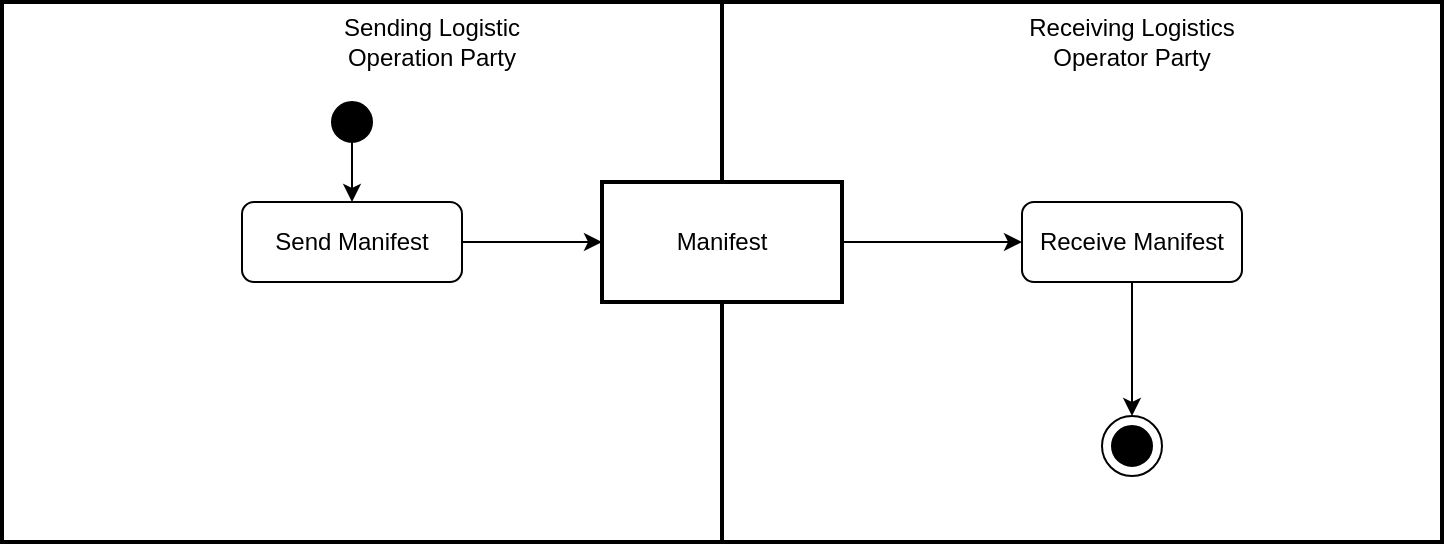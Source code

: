 <?xml version="1.0" encoding="UTF-8"?>
<mxfile version="13.1.3" type="google"><diagram id="db2bVVfNX6kb9CV8m8sJ" name="Page-1"><mxGraphModel dx="1038" dy="536" grid="1" gridSize="10" guides="1" tooltips="1" connect="1" arrows="1" fold="1" page="1" pageScale="1" pageWidth="827" pageHeight="1169" math="0" shadow="0"><root><mxCell id="0"/><mxCell id="1" parent="0"/><mxCell id="z_Pagm8OeHW6UBPKZrJR-15" value="" style="rounded=0;whiteSpace=wrap;html=1;strokeWidth=2;" parent="1" vertex="1"><mxGeometry x="40" y="50" width="360" height="270" as="geometry"/></mxCell><mxCell id="z_Pagm8OeHW6UBPKZrJR-16" value="" style="rounded=0;whiteSpace=wrap;html=1;strokeWidth=2;" parent="1" vertex="1"><mxGeometry x="400" y="50" width="360" height="270" as="geometry"/></mxCell><mxCell id="z_Pagm8OeHW6UBPKZrJR-26" value="" style="edgeStyle=orthogonalEdgeStyle;rounded=0;orthogonalLoop=1;jettySize=auto;html=1;entryX=0.5;entryY=0;entryDx=0;entryDy=0;" parent="1" source="z_Pagm8OeHW6UBPKZrJR-17" target="z_Pagm8OeHW6UBPKZrJR-21" edge="1"><mxGeometry relative="1" as="geometry"><mxPoint x="215" y="200" as="targetPoint"/></mxGeometry></mxCell><mxCell id="z_Pagm8OeHW6UBPKZrJR-17" value="" style="ellipse;whiteSpace=wrap;html=1;aspect=fixed;strokeWidth=1;fillColor=#000000;" parent="1" vertex="1"><mxGeometry x="205" y="100" width="20" height="20" as="geometry"/></mxCell><mxCell id="z_Pagm8OeHW6UBPKZrJR-18" value="Sending Logistic Operation Party" style="text;html=1;strokeColor=none;fillColor=none;align=center;verticalAlign=middle;whiteSpace=wrap;rounded=0;" parent="1" vertex="1"><mxGeometry x="190" y="60" width="130" height="20" as="geometry"/></mxCell><mxCell id="z_Pagm8OeHW6UBPKZrJR-19" value="Receiving Logistics Operator Party" style="text;html=1;strokeColor=none;fillColor=none;align=center;verticalAlign=middle;whiteSpace=wrap;rounded=0;" parent="1" vertex="1"><mxGeometry x="550" y="60" width="110" height="20" as="geometry"/></mxCell><mxCell id="z_Pagm8OeHW6UBPKZrJR-28" style="edgeStyle=orthogonalEdgeStyle;rounded=0;orthogonalLoop=1;jettySize=auto;html=1;entryX=0;entryY=0.5;entryDx=0;entryDy=0;" parent="1" source="z_Pagm8OeHW6UBPKZrJR-21" target="z_Pagm8OeHW6UBPKZrJR-22" edge="1"><mxGeometry relative="1" as="geometry"/></mxCell><mxCell id="z_Pagm8OeHW6UBPKZrJR-21" value="Send Manifest" style="rounded=1;whiteSpace=wrap;html=1;strokeWidth=1;fillColor=#FFFFFF;" parent="1" vertex="1"><mxGeometry x="160" y="150" width="110" height="40" as="geometry"/></mxCell><mxCell id="z_Pagm8OeHW6UBPKZrJR-31" style="edgeStyle=orthogonalEdgeStyle;rounded=0;orthogonalLoop=1;jettySize=auto;html=1;entryX=0;entryY=0.5;entryDx=0;entryDy=0;" parent="1" source="z_Pagm8OeHW6UBPKZrJR-22" target="z_Pagm8OeHW6UBPKZrJR-29" edge="1"><mxGeometry relative="1" as="geometry"/></mxCell><mxCell id="z_Pagm8OeHW6UBPKZrJR-22" value="Manifest" style="rounded=0;whiteSpace=wrap;html=1;strokeWidth=2;fillColor=#FFFFFF;" parent="1" vertex="1"><mxGeometry x="340" y="140" width="120" height="60" as="geometry"/></mxCell><mxCell id="z_Pagm8OeHW6UBPKZrJR-62" style="edgeStyle=orthogonalEdgeStyle;rounded=0;orthogonalLoop=1;jettySize=auto;html=1;entryX=0.5;entryY=0;entryDx=0;entryDy=0;" parent="1" source="z_Pagm8OeHW6UBPKZrJR-29" target="z_Pagm8OeHW6UBPKZrJR-47" edge="1"><mxGeometry relative="1" as="geometry"/></mxCell><mxCell id="z_Pagm8OeHW6UBPKZrJR-29" value="Receive Manifest" style="rounded=1;whiteSpace=wrap;html=1;strokeWidth=1;fillColor=#FFFFFF;" parent="1" vertex="1"><mxGeometry x="550" y="150" width="110" height="40" as="geometry"/></mxCell><mxCell id="z_Pagm8OeHW6UBPKZrJR-47" value="" style="ellipse;whiteSpace=wrap;html=1;aspect=fixed;strokeWidth=1;fillColor=#FFFFFF;" parent="1" vertex="1"><mxGeometry x="590" y="257" width="30" height="30" as="geometry"/></mxCell><mxCell id="z_Pagm8OeHW6UBPKZrJR-48" value="" style="ellipse;whiteSpace=wrap;html=1;aspect=fixed;strokeWidth=1;fillColor=#000000;" parent="1" vertex="1"><mxGeometry x="595" y="262" width="20" height="20" as="geometry"/></mxCell></root></mxGraphModel></diagram></mxfile>